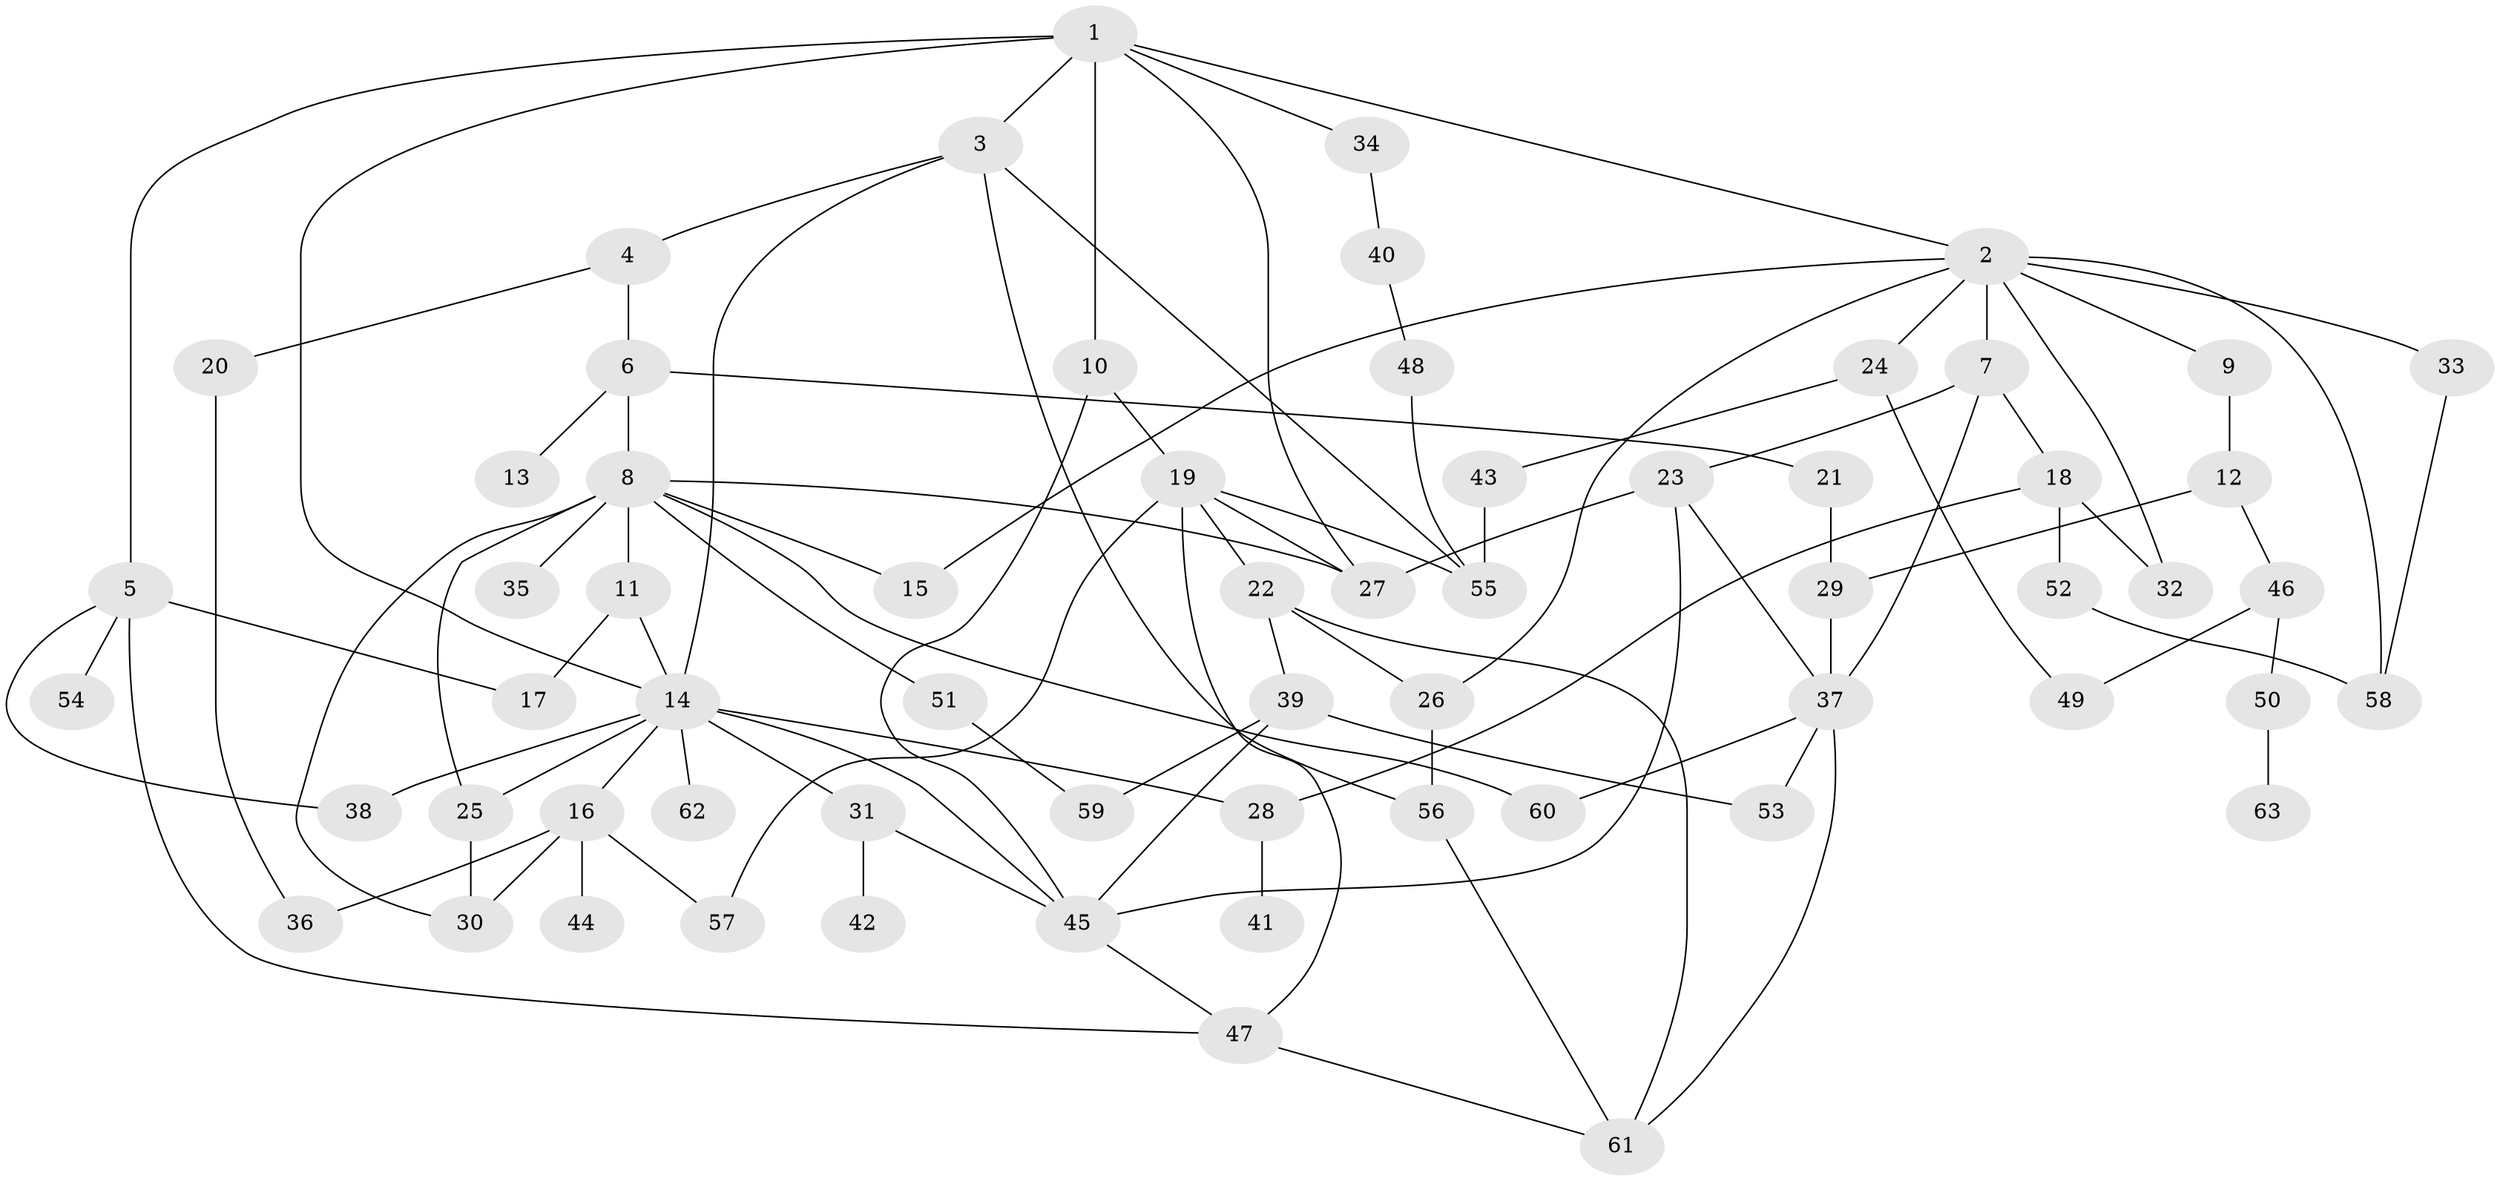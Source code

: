 // original degree distribution, {8: 0.016, 5: 0.048, 4: 0.096, 3: 0.248, 10: 0.008, 2: 0.352, 1: 0.208, 6: 0.016, 7: 0.008}
// Generated by graph-tools (version 1.1) at 2025/34/03/09/25 02:34:31]
// undirected, 63 vertices, 100 edges
graph export_dot {
graph [start="1"]
  node [color=gray90,style=filled];
  1;
  2;
  3;
  4;
  5;
  6;
  7;
  8;
  9;
  10;
  11;
  12;
  13;
  14;
  15;
  16;
  17;
  18;
  19;
  20;
  21;
  22;
  23;
  24;
  25;
  26;
  27;
  28;
  29;
  30;
  31;
  32;
  33;
  34;
  35;
  36;
  37;
  38;
  39;
  40;
  41;
  42;
  43;
  44;
  45;
  46;
  47;
  48;
  49;
  50;
  51;
  52;
  53;
  54;
  55;
  56;
  57;
  58;
  59;
  60;
  61;
  62;
  63;
  1 -- 2 [weight=1.0];
  1 -- 3 [weight=1.0];
  1 -- 5 [weight=1.0];
  1 -- 10 [weight=1.0];
  1 -- 14 [weight=1.0];
  1 -- 27 [weight=1.0];
  1 -- 34 [weight=1.0];
  2 -- 7 [weight=1.0];
  2 -- 9 [weight=1.0];
  2 -- 15 [weight=1.0];
  2 -- 24 [weight=1.0];
  2 -- 26 [weight=1.0];
  2 -- 32 [weight=1.0];
  2 -- 33 [weight=1.0];
  2 -- 58 [weight=1.0];
  3 -- 4 [weight=1.0];
  3 -- 14 [weight=1.0];
  3 -- 55 [weight=1.0];
  3 -- 56 [weight=1.0];
  4 -- 6 [weight=1.0];
  4 -- 20 [weight=1.0];
  5 -- 17 [weight=1.0];
  5 -- 38 [weight=1.0];
  5 -- 47 [weight=1.0];
  5 -- 54 [weight=1.0];
  6 -- 8 [weight=1.0];
  6 -- 13 [weight=1.0];
  6 -- 21 [weight=1.0];
  7 -- 18 [weight=1.0];
  7 -- 23 [weight=1.0];
  7 -- 37 [weight=1.0];
  8 -- 11 [weight=1.0];
  8 -- 15 [weight=1.0];
  8 -- 25 [weight=1.0];
  8 -- 27 [weight=1.0];
  8 -- 30 [weight=1.0];
  8 -- 35 [weight=1.0];
  8 -- 51 [weight=1.0];
  8 -- 60 [weight=1.0];
  9 -- 12 [weight=1.0];
  10 -- 19 [weight=1.0];
  10 -- 45 [weight=1.0];
  11 -- 14 [weight=1.0];
  11 -- 17 [weight=1.0];
  12 -- 29 [weight=1.0];
  12 -- 46 [weight=1.0];
  14 -- 16 [weight=1.0];
  14 -- 25 [weight=1.0];
  14 -- 28 [weight=1.0];
  14 -- 31 [weight=1.0];
  14 -- 38 [weight=2.0];
  14 -- 45 [weight=1.0];
  14 -- 62 [weight=2.0];
  16 -- 30 [weight=1.0];
  16 -- 36 [weight=1.0];
  16 -- 44 [weight=1.0];
  16 -- 57 [weight=1.0];
  18 -- 28 [weight=1.0];
  18 -- 32 [weight=1.0];
  18 -- 52 [weight=1.0];
  19 -- 22 [weight=2.0];
  19 -- 27 [weight=1.0];
  19 -- 47 [weight=1.0];
  19 -- 55 [weight=1.0];
  19 -- 57 [weight=1.0];
  20 -- 36 [weight=1.0];
  21 -- 29 [weight=2.0];
  22 -- 26 [weight=1.0];
  22 -- 39 [weight=2.0];
  22 -- 61 [weight=1.0];
  23 -- 27 [weight=1.0];
  23 -- 37 [weight=1.0];
  23 -- 45 [weight=1.0];
  24 -- 43 [weight=1.0];
  24 -- 49 [weight=1.0];
  25 -- 30 [weight=1.0];
  26 -- 56 [weight=1.0];
  28 -- 41 [weight=1.0];
  29 -- 37 [weight=1.0];
  31 -- 42 [weight=1.0];
  31 -- 45 [weight=1.0];
  33 -- 58 [weight=1.0];
  34 -- 40 [weight=1.0];
  37 -- 53 [weight=1.0];
  37 -- 60 [weight=1.0];
  37 -- 61 [weight=1.0];
  39 -- 45 [weight=1.0];
  39 -- 53 [weight=2.0];
  39 -- 59 [weight=1.0];
  40 -- 48 [weight=1.0];
  43 -- 55 [weight=1.0];
  45 -- 47 [weight=1.0];
  46 -- 49 [weight=1.0];
  46 -- 50 [weight=1.0];
  47 -- 61 [weight=1.0];
  48 -- 55 [weight=1.0];
  50 -- 63 [weight=1.0];
  51 -- 59 [weight=1.0];
  52 -- 58 [weight=1.0];
  56 -- 61 [weight=1.0];
}
